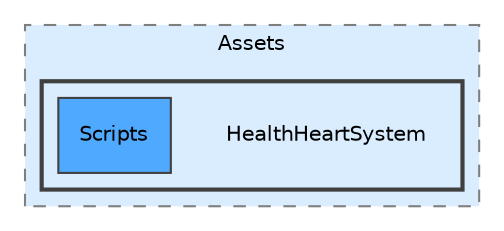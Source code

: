 digraph "C:/Users/winamba/HealthBarsTest/Assets/HealthHeartSystem"
{
 // LATEX_PDF_SIZE
  bgcolor="transparent";
  edge [fontname="Helvetica",fontsize="10",labelfontname="Helvetica",labelfontsize="10"];
  node [fontname="Helvetica",fontsize="10",shape=record];
  compound=true
  subgraph clusterdir_a48eebbe5f1f1d2c1726a2301caf66e3 {
    graph [ bgcolor="#daedff", pencolor="grey50", style="filled,dashed,", label="Assets", fontname="Helvetica", fontsize="10", URL="dir_a48eebbe5f1f1d2c1726a2301caf66e3.html"]
  subgraph clusterdir_e3cbea4c972d5d293b7459515d7dbc9f {
    graph [ bgcolor="#daedff", pencolor="grey25", style="filled,bold,", label="", fontname="Helvetica", fontsize="10", URL="dir_e3cbea4c972d5d293b7459515d7dbc9f.html"]
    dir_e3cbea4c972d5d293b7459515d7dbc9f [shape=plaintext, label="HealthHeartSystem"];
  dir_6fadb7b7712258e67b081a025e982e87 [shape=box, label="Scripts", style="filled,", fillcolor="#4ea9ff", color="grey25", URL="dir_6fadb7b7712258e67b081a025e982e87.html"];
  }
  }
}
